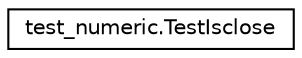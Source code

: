 digraph "Graphical Class Hierarchy"
{
 // LATEX_PDF_SIZE
  edge [fontname="Helvetica",fontsize="10",labelfontname="Helvetica",labelfontsize="10"];
  node [fontname="Helvetica",fontsize="10",shape=record];
  rankdir="LR";
  Node0 [label="test_numeric.TestIsclose",height=0.2,width=0.4,color="black", fillcolor="white", style="filled",URL="$classtest__numeric_1_1TestIsclose.html",tooltip=" "];
}
